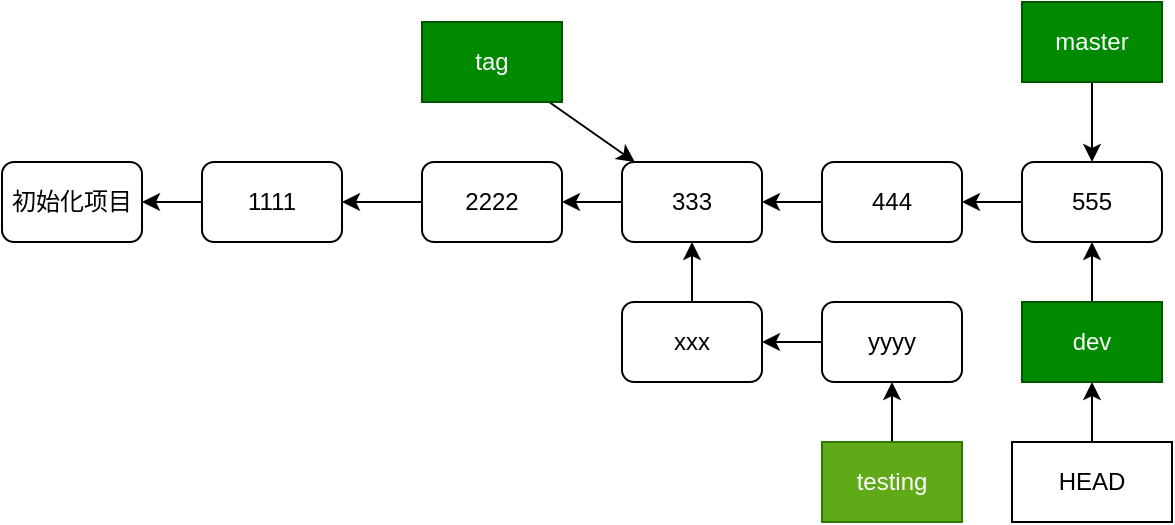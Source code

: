 <mxfile>
    <diagram id="UpdGIGRFu2FQUEeEVODX" name="第 1 页">
        <mxGraphModel dx="631" dy="643" grid="1" gridSize="10" guides="1" tooltips="1" connect="1" arrows="1" fold="1" page="1" pageScale="1" pageWidth="827" pageHeight="1169" math="0" shadow="0">
            <root>
                <mxCell id="0"/>
                <mxCell id="1" parent="0"/>
                <mxCell id="2" value="初始化项目" style="rounded=1;whiteSpace=wrap;html=1;" parent="1" vertex="1">
                    <mxGeometry x="110" y="170" width="70" height="40" as="geometry"/>
                </mxCell>
                <mxCell id="8" value="" style="edgeStyle=none;html=1;" parent="1" source="5" target="2" edge="1">
                    <mxGeometry relative="1" as="geometry"/>
                </mxCell>
                <mxCell id="5" value="1111" style="rounded=1;whiteSpace=wrap;html=1;" parent="1" vertex="1">
                    <mxGeometry x="210" y="170" width="70" height="40" as="geometry"/>
                </mxCell>
                <mxCell id="9" value="" style="edgeStyle=none;html=1;" parent="1" source="6" target="5" edge="1">
                    <mxGeometry relative="1" as="geometry"/>
                </mxCell>
                <mxCell id="6" value="2222" style="rounded=1;whiteSpace=wrap;html=1;" parent="1" vertex="1">
                    <mxGeometry x="320" y="170" width="70" height="40" as="geometry"/>
                </mxCell>
                <mxCell id="10" value="" style="edgeStyle=none;html=1;" parent="1" source="7" target="6" edge="1">
                    <mxGeometry relative="1" as="geometry"/>
                </mxCell>
                <mxCell id="7" value="333" style="rounded=1;whiteSpace=wrap;html=1;" parent="1" vertex="1">
                    <mxGeometry x="420" y="170" width="70" height="40" as="geometry"/>
                </mxCell>
                <mxCell id="26" value="" style="edgeStyle=none;html=1;" parent="1" source="11" target="24" edge="1">
                    <mxGeometry relative="1" as="geometry"/>
                </mxCell>
                <mxCell id="11" value="master" style="rounded=0;whiteSpace=wrap;html=1;fillColor=#008a00;strokeColor=#005700;fontColor=#ffffff;" parent="1" vertex="1">
                    <mxGeometry x="620" y="90" width="70" height="40" as="geometry"/>
                </mxCell>
                <mxCell id="14" style="edgeStyle=none;html=1;" parent="1" source="13" target="7" edge="1">
                    <mxGeometry relative="1" as="geometry"/>
                </mxCell>
                <mxCell id="13" value="tag" style="rounded=0;whiteSpace=wrap;html=1;fillColor=#008a00;strokeColor=#005700;fontColor=#ffffff;" parent="1" vertex="1">
                    <mxGeometry x="320" y="100" width="70" height="40" as="geometry"/>
                </mxCell>
                <mxCell id="31" value="" style="edgeStyle=none;html=1;" parent="1" source="15" target="30" edge="1">
                    <mxGeometry relative="1" as="geometry"/>
                </mxCell>
                <mxCell id="15" value="testing" style="rounded=0;whiteSpace=wrap;html=1;fillColor=#60a917;strokeColor=#2D7600;fontColor=#ffffff;" parent="1" vertex="1">
                    <mxGeometry x="520" y="310" width="70" height="40" as="geometry"/>
                </mxCell>
                <mxCell id="21" value="" style="edgeStyle=none;html=1;" parent="1" source="20" target="7" edge="1">
                    <mxGeometry relative="1" as="geometry"/>
                </mxCell>
                <mxCell id="20" value="444" style="rounded=1;whiteSpace=wrap;html=1;" parent="1" vertex="1">
                    <mxGeometry x="520" y="170" width="70" height="40" as="geometry"/>
                </mxCell>
                <mxCell id="25" value="" style="edgeStyle=none;html=1;" parent="1" source="24" target="20" edge="1">
                    <mxGeometry relative="1" as="geometry"/>
                </mxCell>
                <mxCell id="24" value="555" style="rounded=1;whiteSpace=wrap;html=1;" parent="1" vertex="1">
                    <mxGeometry x="620" y="170" width="70" height="40" as="geometry"/>
                </mxCell>
                <mxCell id="29" value="" style="edgeStyle=none;html=1;" parent="1" source="28" target="7" edge="1">
                    <mxGeometry relative="1" as="geometry"/>
                </mxCell>
                <mxCell id="28" value="xxx" style="rounded=1;whiteSpace=wrap;html=1;" parent="1" vertex="1">
                    <mxGeometry x="420" y="240" width="70" height="40" as="geometry"/>
                </mxCell>
                <mxCell id="32" value="" style="edgeStyle=none;html=1;" parent="1" source="30" target="28" edge="1">
                    <mxGeometry relative="1" as="geometry"/>
                </mxCell>
                <mxCell id="30" value="yyyy" style="rounded=1;whiteSpace=wrap;html=1;" parent="1" vertex="1">
                    <mxGeometry x="520" y="240" width="70" height="40" as="geometry"/>
                </mxCell>
                <mxCell id="34" value="" style="edgeStyle=none;html=1;" parent="1" source="33" target="24" edge="1">
                    <mxGeometry relative="1" as="geometry"/>
                </mxCell>
                <mxCell id="33" value="dev" style="rounded=0;whiteSpace=wrap;html=1;fillColor=#008a00;strokeColor=#005700;fontColor=#ffffff;" parent="1" vertex="1">
                    <mxGeometry x="620" y="240" width="70" height="40" as="geometry"/>
                </mxCell>
                <mxCell id="37" value="" style="edgeStyle=none;html=1;" parent="1" source="36" target="33" edge="1">
                    <mxGeometry relative="1" as="geometry"/>
                </mxCell>
                <mxCell id="36" value="HEAD" style="rounded=0;whiteSpace=wrap;html=1;" parent="1" vertex="1">
                    <mxGeometry x="615" y="310" width="80" height="40" as="geometry"/>
                </mxCell>
            </root>
        </mxGraphModel>
    </diagram>
</mxfile>